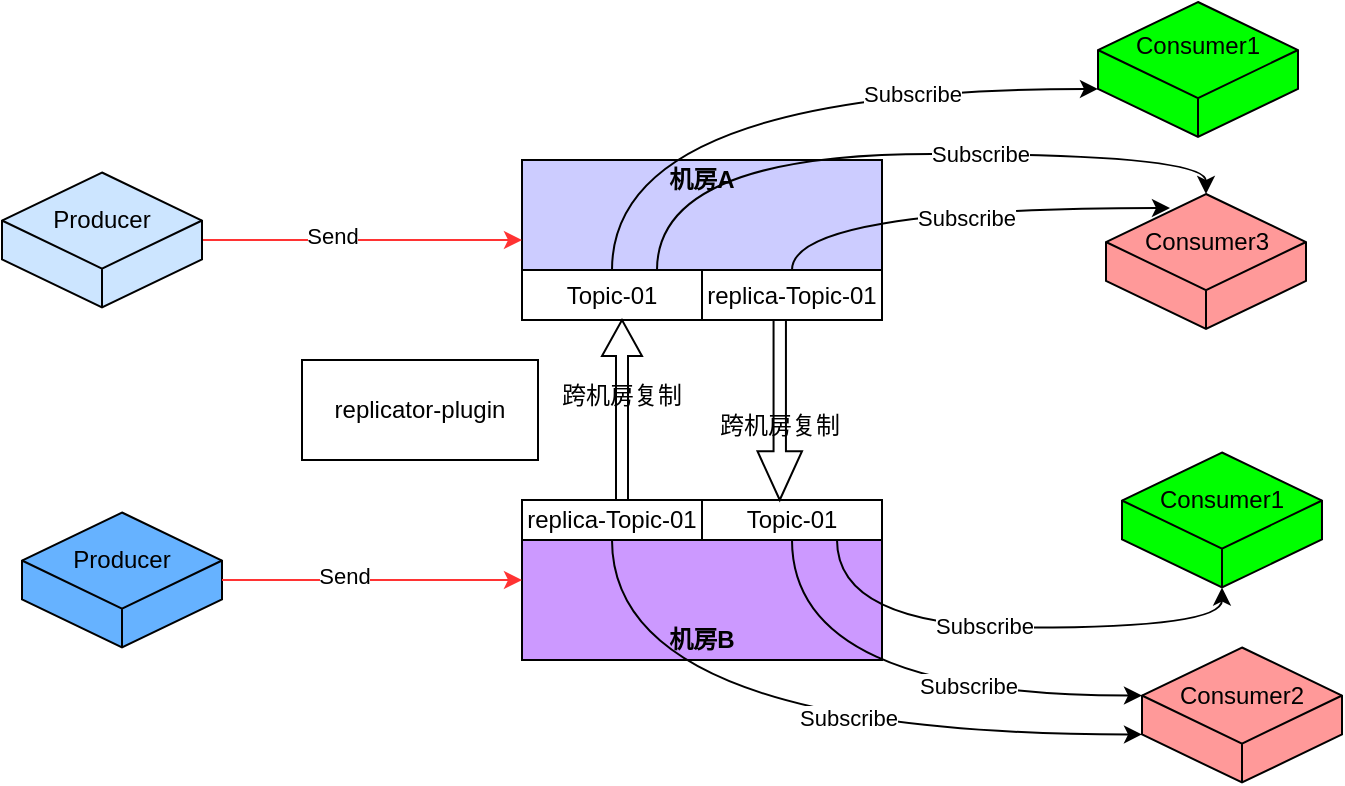 <mxfile version="13.8.6" type="github">
  <diagram id="3PPrttd8GePgthYJPEef" name="Page-1">
    <mxGraphModel dx="1666" dy="642" grid="1" gridSize="10" guides="1" tooltips="1" connect="1" arrows="1" fold="1" page="1" pageScale="1" pageWidth="827" pageHeight="1169" math="0" shadow="0">
      <root>
        <mxCell id="0" />
        <mxCell id="1" parent="0" />
        <mxCell id="5B7SjK0EThuRWsHx0DVS-1" value="" style="rounded=0;whiteSpace=wrap;html=1;fillColor=#CCCCFF;" parent="1" vertex="1">
          <mxGeometry x="280" y="160" width="180" height="80" as="geometry" />
        </mxCell>
        <mxCell id="5B7SjK0EThuRWsHx0DVS-2" value="" style="rounded=0;whiteSpace=wrap;html=1;fillColor=#CC99FF;" parent="1" vertex="1">
          <mxGeometry x="280" y="330" width="180" height="80" as="geometry" />
        </mxCell>
        <mxCell id="5B7SjK0EThuRWsHx0DVS-3" value="&lt;b&gt;机房A&lt;/b&gt;" style="text;html=1;strokeColor=none;fillColor=none;align=center;verticalAlign=middle;whiteSpace=wrap;rounded=0;" parent="1" vertex="1">
          <mxGeometry x="314.75" y="160" width="110" height="20" as="geometry" />
        </mxCell>
        <mxCell id="5B7SjK0EThuRWsHx0DVS-4" value="&lt;b&gt;机房B&lt;/b&gt;" style="text;html=1;strokeColor=none;fillColor=none;align=center;verticalAlign=middle;whiteSpace=wrap;rounded=0;" parent="1" vertex="1">
          <mxGeometry x="349.75" y="390" width="40" height="20" as="geometry" />
        </mxCell>
        <mxCell id="kLn1nzZfV7JTCVWZD0Uv-1" style="edgeStyle=orthogonalEdgeStyle;rounded=0;orthogonalLoop=1;jettySize=auto;html=1;exitX=0.5;exitY=0;exitDx=0;exitDy=0;curved=1;entryX=0;entryY=0;entryDx=0;entryDy=43.492;entryPerimeter=0;" edge="1" parent="1" source="5B7SjK0EThuRWsHx0DVS-7" target="5B7SjK0EThuRWsHx0DVS-35">
          <mxGeometry relative="1" as="geometry">
            <mxPoint x="550" y="130" as="targetPoint" />
          </mxGeometry>
        </mxCell>
        <mxCell id="kLn1nzZfV7JTCVWZD0Uv-16" value="Subscribe" style="edgeLabel;html=1;align=center;verticalAlign=middle;resizable=0;points=[];" vertex="1" connectable="0" parent="kLn1nzZfV7JTCVWZD0Uv-1">
          <mxGeometry x="0.448" y="-2" relative="1" as="geometry">
            <mxPoint x="-1" as="offset" />
          </mxGeometry>
        </mxCell>
        <mxCell id="kLn1nzZfV7JTCVWZD0Uv-3" style="edgeStyle=orthogonalEdgeStyle;curved=1;rounded=0;orthogonalLoop=1;jettySize=auto;html=1;exitX=0.75;exitY=0;exitDx=0;exitDy=0;entryX=0.5;entryY=0;entryDx=0;entryDy=0;entryPerimeter=0;" edge="1" parent="1" source="5B7SjK0EThuRWsHx0DVS-7" target="3F4RCSw5QOM7stesSiCV-3">
          <mxGeometry relative="1" as="geometry">
            <mxPoint x="600" y="150" as="targetPoint" />
          </mxGeometry>
        </mxCell>
        <mxCell id="kLn1nzZfV7JTCVWZD0Uv-17" value="Subscribe" style="edgeLabel;html=1;align=center;verticalAlign=middle;resizable=0;points=[];" vertex="1" connectable="0" parent="kLn1nzZfV7JTCVWZD0Uv-3">
          <mxGeometry x="0.24" relative="1" as="geometry">
            <mxPoint x="1" as="offset" />
          </mxGeometry>
        </mxCell>
        <mxCell id="5B7SjK0EThuRWsHx0DVS-7" value="Topic-01" style="html=1;whiteSpace=wrap;container=1;recursiveResize=0;collapsible=0;" parent="1" vertex="1">
          <mxGeometry x="280" y="215" width="90" height="25" as="geometry" />
        </mxCell>
        <mxCell id="kLn1nzZfV7JTCVWZD0Uv-5" style="edgeStyle=orthogonalEdgeStyle;curved=1;rounded=0;orthogonalLoop=1;jettySize=auto;html=1;exitX=0.5;exitY=1;exitDx=0;exitDy=0;entryX=0;entryY=0;entryDx=0;entryDy=24.008;entryPerimeter=0;" edge="1" parent="1" source="5B7SjK0EThuRWsHx0DVS-10" target="3F4RCSw5QOM7stesSiCV-1">
          <mxGeometry relative="1" as="geometry" />
        </mxCell>
        <mxCell id="kLn1nzZfV7JTCVWZD0Uv-20" value="Subscribe" style="edgeLabel;html=1;align=center;verticalAlign=middle;resizable=0;points=[];" vertex="1" connectable="0" parent="kLn1nzZfV7JTCVWZD0Uv-5">
          <mxGeometry x="0.312" y="5" relative="1" as="geometry">
            <mxPoint as="offset" />
          </mxGeometry>
        </mxCell>
        <mxCell id="kLn1nzZfV7JTCVWZD0Uv-6" style="edgeStyle=orthogonalEdgeStyle;curved=1;rounded=0;orthogonalLoop=1;jettySize=auto;html=1;exitX=0.75;exitY=1;exitDx=0;exitDy=0;entryX=0.5;entryY=1;entryDx=0;entryDy=0;entryPerimeter=0;" edge="1" parent="1" source="5B7SjK0EThuRWsHx0DVS-10" target="5B7SjK0EThuRWsHx0DVS-36">
          <mxGeometry relative="1" as="geometry" />
        </mxCell>
        <mxCell id="kLn1nzZfV7JTCVWZD0Uv-19" value="Subscribe" style="edgeLabel;html=1;align=center;verticalAlign=middle;resizable=0;points=[];" vertex="1" connectable="0" parent="kLn1nzZfV7JTCVWZD0Uv-6">
          <mxGeometry x="-0.085" y="1" relative="1" as="geometry">
            <mxPoint as="offset" />
          </mxGeometry>
        </mxCell>
        <mxCell id="5B7SjK0EThuRWsHx0DVS-10" value="Topic-01" style="html=1;whiteSpace=wrap;container=1;recursiveResize=0;collapsible=0;" parent="1" vertex="1">
          <mxGeometry x="370" y="330" width="90" height="20" as="geometry" />
        </mxCell>
        <mxCell id="5B7SjK0EThuRWsHx0DVS-23" style="rounded=0;orthogonalLoop=1;jettySize=auto;html=1;exitX=1;exitY=0.5;exitDx=0;exitDy=0;exitPerimeter=0;strokeColor=#FF3333;" parent="1" source="5B7SjK0EThuRWsHx0DVS-16" target="5B7SjK0EThuRWsHx0DVS-1" edge="1">
          <mxGeometry relative="1" as="geometry" />
        </mxCell>
        <mxCell id="5B7SjK0EThuRWsHx0DVS-25" value="Send" style="edgeLabel;html=1;align=center;verticalAlign=middle;resizable=0;points=[];" parent="5B7SjK0EThuRWsHx0DVS-23" vertex="1" connectable="0">
          <mxGeometry x="-0.188" y="2" relative="1" as="geometry">
            <mxPoint as="offset" />
          </mxGeometry>
        </mxCell>
        <mxCell id="5B7SjK0EThuRWsHx0DVS-16" value="" style="whiteSpace=wrap;html=1;shape=mxgraph.basic.isocube;isoAngle=15;fillColor=#CCE5FF;" parent="1" vertex="1">
          <mxGeometry x="20" y="166.25" width="100" height="67.5" as="geometry" />
        </mxCell>
        <mxCell id="5B7SjK0EThuRWsHx0DVS-17" value="Producer" style="text;html=1;strokeColor=none;fillColor=none;align=center;verticalAlign=middle;whiteSpace=wrap;rounded=0;" parent="1" vertex="1">
          <mxGeometry x="50" y="180" width="40" height="20" as="geometry" />
        </mxCell>
        <mxCell id="5B7SjK0EThuRWsHx0DVS-29" value="" style="whiteSpace=wrap;html=1;shape=mxgraph.basic.isocube;isoAngle=15;fillColor=#66B2FF;" parent="1" vertex="1">
          <mxGeometry x="30" y="336.25" width="100" height="67.5" as="geometry" />
        </mxCell>
        <mxCell id="5B7SjK0EThuRWsHx0DVS-30" value="Producer" style="text;html=1;strokeColor=none;fillColor=none;align=center;verticalAlign=middle;whiteSpace=wrap;rounded=0;" parent="1" vertex="1">
          <mxGeometry x="55" y="350" width="50" height="20" as="geometry" />
        </mxCell>
        <mxCell id="5B7SjK0EThuRWsHx0DVS-31" style="rounded=0;orthogonalLoop=1;jettySize=auto;html=1;exitX=1;exitY=0.5;exitDx=0;exitDy=0;exitPerimeter=0;strokeColor=#FF3333;entryX=0;entryY=0.5;entryDx=0;entryDy=0;" parent="1" source="5B7SjK0EThuRWsHx0DVS-29" target="5B7SjK0EThuRWsHx0DVS-2" edge="1">
          <mxGeometry relative="1" as="geometry">
            <mxPoint x="120" y="380" as="sourcePoint" />
            <mxPoint x="273" y="359" as="targetPoint" />
          </mxGeometry>
        </mxCell>
        <mxCell id="5B7SjK0EThuRWsHx0DVS-32" value="Send" style="edgeLabel;html=1;align=center;verticalAlign=middle;resizable=0;points=[];" parent="5B7SjK0EThuRWsHx0DVS-31" vertex="1" connectable="0">
          <mxGeometry x="-0.188" y="2" relative="1" as="geometry">
            <mxPoint as="offset" />
          </mxGeometry>
        </mxCell>
        <mxCell id="5B7SjK0EThuRWsHx0DVS-35" value="" style="whiteSpace=wrap;html=1;shape=mxgraph.basic.isocube;isoAngle=15;fillColor=#00FF00;" parent="1" vertex="1">
          <mxGeometry x="568" y="81" width="100" height="67.5" as="geometry" />
        </mxCell>
        <mxCell id="5B7SjK0EThuRWsHx0DVS-36" value="" style="whiteSpace=wrap;html=1;shape=mxgraph.basic.isocube;isoAngle=15;fillColor=#00FF00;" parent="1" vertex="1">
          <mxGeometry x="580" y="306.25" width="100" height="67.5" as="geometry" />
        </mxCell>
        <mxCell id="5B7SjK0EThuRWsHx0DVS-40" value="Consumer1" style="text;html=1;strokeColor=none;fillColor=none;align=center;verticalAlign=middle;whiteSpace=wrap;rounded=0;" parent="1" vertex="1">
          <mxGeometry x="598" y="91" width="40" height="23.75" as="geometry" />
        </mxCell>
        <mxCell id="5B7SjK0EThuRWsHx0DVS-43" value="Consumer1" style="text;html=1;strokeColor=none;fillColor=none;align=center;verticalAlign=middle;whiteSpace=wrap;rounded=0;" parent="1" vertex="1">
          <mxGeometry x="610" y="320" width="40" height="20" as="geometry" />
        </mxCell>
        <mxCell id="3F4RCSw5QOM7stesSiCV-1" value="" style="whiteSpace=wrap;html=1;shape=mxgraph.basic.isocube;isoAngle=15;fillColor=#FF9999;" parent="1" vertex="1">
          <mxGeometry x="590" y="403.75" width="100" height="67.5" as="geometry" />
        </mxCell>
        <mxCell id="3F4RCSw5QOM7stesSiCV-2" value="Consumer2" style="text;html=1;strokeColor=none;fillColor=#FF9999;align=center;verticalAlign=middle;whiteSpace=wrap;rounded=0;" parent="1" vertex="1">
          <mxGeometry x="620" y="417.5" width="40" height="20" as="geometry" />
        </mxCell>
        <mxCell id="3F4RCSw5QOM7stesSiCV-3" value="" style="whiteSpace=wrap;html=1;shape=mxgraph.basic.isocube;isoAngle=15;fillColor=#FF9999;" parent="1" vertex="1">
          <mxGeometry x="572" y="177" width="100" height="67.5" as="geometry" />
        </mxCell>
        <mxCell id="3F4RCSw5QOM7stesSiCV-4" value="Consumer3" style="text;html=1;strokeColor=none;fillColor=none;align=center;verticalAlign=middle;whiteSpace=wrap;rounded=0;" parent="1" vertex="1">
          <mxGeometry x="606.5" y="190.5" width="31" height="21.5" as="geometry" />
        </mxCell>
        <mxCell id="kLn1nzZfV7JTCVWZD0Uv-2" style="edgeStyle=orthogonalEdgeStyle;curved=1;rounded=0;orthogonalLoop=1;jettySize=auto;html=1;exitX=0.5;exitY=0;exitDx=0;exitDy=0;entryX=0.32;entryY=0.104;entryDx=0;entryDy=0;entryPerimeter=0;" edge="1" parent="1" source="3F4RCSw5QOM7stesSiCV-14" target="3F4RCSw5QOM7stesSiCV-3">
          <mxGeometry relative="1" as="geometry" />
        </mxCell>
        <mxCell id="kLn1nzZfV7JTCVWZD0Uv-18" value="Subscribe" style="edgeLabel;html=1;align=center;verticalAlign=middle;resizable=0;points=[];" vertex="1" connectable="0" parent="kLn1nzZfV7JTCVWZD0Uv-2">
          <mxGeometry x="0.073" y="-5" relative="1" as="geometry">
            <mxPoint as="offset" />
          </mxGeometry>
        </mxCell>
        <mxCell id="3F4RCSw5QOM7stesSiCV-14" value="replica-Topic-01" style="html=1;whiteSpace=wrap;container=1;recursiveResize=0;collapsible=0;" parent="1" vertex="1">
          <mxGeometry x="370" y="215" width="90" height="25" as="geometry" />
        </mxCell>
        <mxCell id="kLn1nzZfV7JTCVWZD0Uv-4" style="edgeStyle=orthogonalEdgeStyle;curved=1;rounded=0;orthogonalLoop=1;jettySize=auto;html=1;exitX=0.5;exitY=1;exitDx=0;exitDy=0;entryX=0;entryY=0;entryDx=0;entryDy=43.492;entryPerimeter=0;" edge="1" parent="1" source="3F4RCSw5QOM7stesSiCV-22" target="3F4RCSw5QOM7stesSiCV-1">
          <mxGeometry relative="1" as="geometry" />
        </mxCell>
        <mxCell id="kLn1nzZfV7JTCVWZD0Uv-21" value="Subscribe" style="edgeLabel;html=1;align=center;verticalAlign=middle;resizable=0;points=[];" vertex="1" connectable="0" parent="kLn1nzZfV7JTCVWZD0Uv-4">
          <mxGeometry x="0.188" y="8" relative="1" as="geometry">
            <mxPoint as="offset" />
          </mxGeometry>
        </mxCell>
        <mxCell id="3F4RCSw5QOM7stesSiCV-22" value="replica-Topic-01" style="html=1;whiteSpace=wrap;container=1;recursiveResize=0;collapsible=0;" parent="1" vertex="1">
          <mxGeometry x="280" y="330" width="90" height="20" as="geometry" />
        </mxCell>
        <mxCell id="kLn1nzZfV7JTCVWZD0Uv-9" value="" style="shape=singleArrow;direction=north;whiteSpace=wrap;html=1;" vertex="1" parent="1">
          <mxGeometry x="320" y="240" width="20" height="90" as="geometry" />
        </mxCell>
        <mxCell id="kLn1nzZfV7JTCVWZD0Uv-10" value="" style="shape=singleArrow;direction=south;whiteSpace=wrap;html=1;arrowWidth=0.278;arrowSize=0.271;" vertex="1" parent="1">
          <mxGeometry x="397.75" y="240" width="22.25" height="90" as="geometry" />
        </mxCell>
        <UserObject label="replicator-plugin" treeRoot="1" id="kLn1nzZfV7JTCVWZD0Uv-11">
          <mxCell style="whiteSpace=wrap;html=1;align=center;treeFolding=1;treeMoving=1;newEdgeStyle={&quot;edgeStyle&quot;:&quot;elbowEdgeStyle&quot;,&quot;startArrow&quot;:&quot;none&quot;,&quot;endArrow&quot;:&quot;none&quot;};" vertex="1" collapsed="1" parent="1">
            <mxGeometry x="170" y="260" width="118" height="50" as="geometry" />
          </mxCell>
        </UserObject>
        <mxCell id="kLn1nzZfV7JTCVWZD0Uv-12" value="跨机房复制" style="text;html=1;strokeColor=none;fillColor=none;align=center;verticalAlign=middle;whiteSpace=wrap;rounded=0;" vertex="1" parent="1">
          <mxGeometry x="295" y="270" width="70" height="15" as="geometry" />
        </mxCell>
        <mxCell id="kLn1nzZfV7JTCVWZD0Uv-13" value="跨机房复制" style="text;html=1;strokeColor=none;fillColor=none;align=center;verticalAlign=middle;whiteSpace=wrap;rounded=0;" vertex="1" parent="1">
          <mxGeometry x="373.88" y="285" width="70" height="15" as="geometry" />
        </mxCell>
      </root>
    </mxGraphModel>
  </diagram>
</mxfile>

